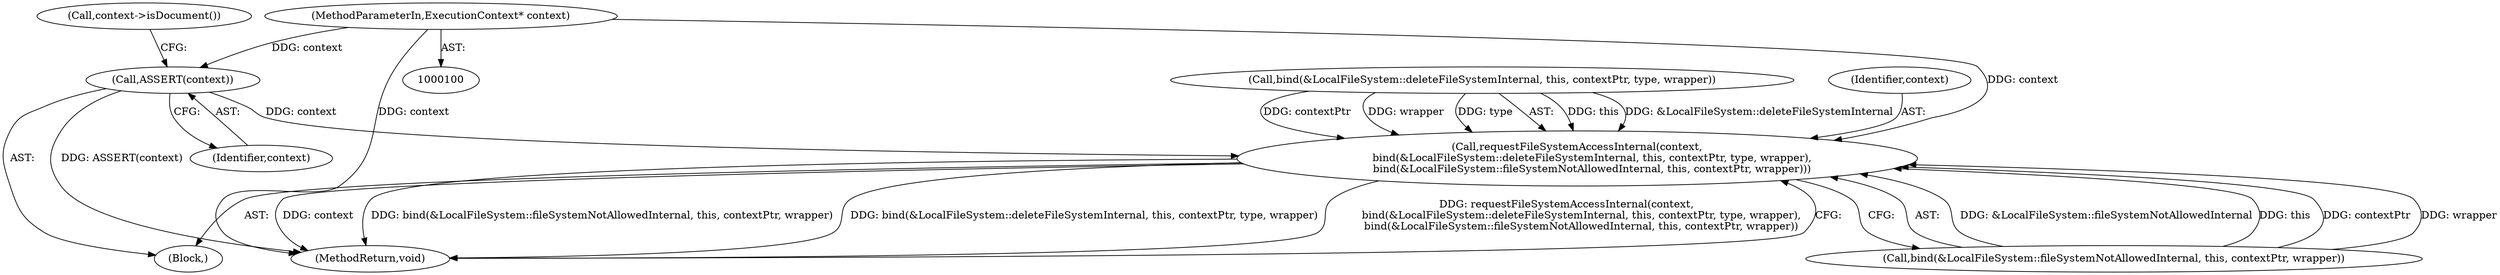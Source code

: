 digraph "0_Chrome_02c8303512ebed345011f7b545e2f418799be2f0_11@pointer" {
"1000106" [label="(Call,ASSERT(context))"];
"1000101" [label="(MethodParameterIn,ExecutionContext* context)"];
"1000116" [label="(Call,requestFileSystemAccessInternal(context,\n         bind(&LocalFileSystem::deleteFileSystemInternal, this, contextPtr, type, wrapper),\n         bind(&LocalFileSystem::fileSystemNotAllowedInternal, this, contextPtr, wrapper)))"];
"1000131" [label="(MethodReturn,void)"];
"1000104" [label="(Block,)"];
"1000101" [label="(MethodParameterIn,ExecutionContext* context)"];
"1000109" [label="(Call,context->isDocument())"];
"1000107" [label="(Identifier,context)"];
"1000125" [label="(Call,bind(&LocalFileSystem::fileSystemNotAllowedInternal, this, contextPtr, wrapper))"];
"1000116" [label="(Call,requestFileSystemAccessInternal(context,\n         bind(&LocalFileSystem::deleteFileSystemInternal, this, contextPtr, type, wrapper),\n         bind(&LocalFileSystem::fileSystemNotAllowedInternal, this, contextPtr, wrapper)))"];
"1000106" [label="(Call,ASSERT(context))"];
"1000118" [label="(Call,bind(&LocalFileSystem::deleteFileSystemInternal, this, contextPtr, type, wrapper))"];
"1000117" [label="(Identifier,context)"];
"1000106" -> "1000104"  [label="AST: "];
"1000106" -> "1000107"  [label="CFG: "];
"1000107" -> "1000106"  [label="AST: "];
"1000109" -> "1000106"  [label="CFG: "];
"1000106" -> "1000131"  [label="DDG: ASSERT(context)"];
"1000101" -> "1000106"  [label="DDG: context"];
"1000106" -> "1000116"  [label="DDG: context"];
"1000101" -> "1000100"  [label="AST: "];
"1000101" -> "1000131"  [label="DDG: context"];
"1000101" -> "1000116"  [label="DDG: context"];
"1000116" -> "1000104"  [label="AST: "];
"1000116" -> "1000125"  [label="CFG: "];
"1000117" -> "1000116"  [label="AST: "];
"1000118" -> "1000116"  [label="AST: "];
"1000125" -> "1000116"  [label="AST: "];
"1000131" -> "1000116"  [label="CFG: "];
"1000116" -> "1000131"  [label="DDG: context"];
"1000116" -> "1000131"  [label="DDG: bind(&LocalFileSystem::fileSystemNotAllowedInternal, this, contextPtr, wrapper)"];
"1000116" -> "1000131"  [label="DDG: bind(&LocalFileSystem::deleteFileSystemInternal, this, contextPtr, type, wrapper)"];
"1000116" -> "1000131"  [label="DDG: requestFileSystemAccessInternal(context,\n         bind(&LocalFileSystem::deleteFileSystemInternal, this, contextPtr, type, wrapper),\n         bind(&LocalFileSystem::fileSystemNotAllowedInternal, this, contextPtr, wrapper))"];
"1000118" -> "1000116"  [label="DDG: this"];
"1000118" -> "1000116"  [label="DDG: &LocalFileSystem::deleteFileSystemInternal"];
"1000118" -> "1000116"  [label="DDG: contextPtr"];
"1000118" -> "1000116"  [label="DDG: wrapper"];
"1000118" -> "1000116"  [label="DDG: type"];
"1000125" -> "1000116"  [label="DDG: &LocalFileSystem::fileSystemNotAllowedInternal"];
"1000125" -> "1000116"  [label="DDG: this"];
"1000125" -> "1000116"  [label="DDG: contextPtr"];
"1000125" -> "1000116"  [label="DDG: wrapper"];
}
